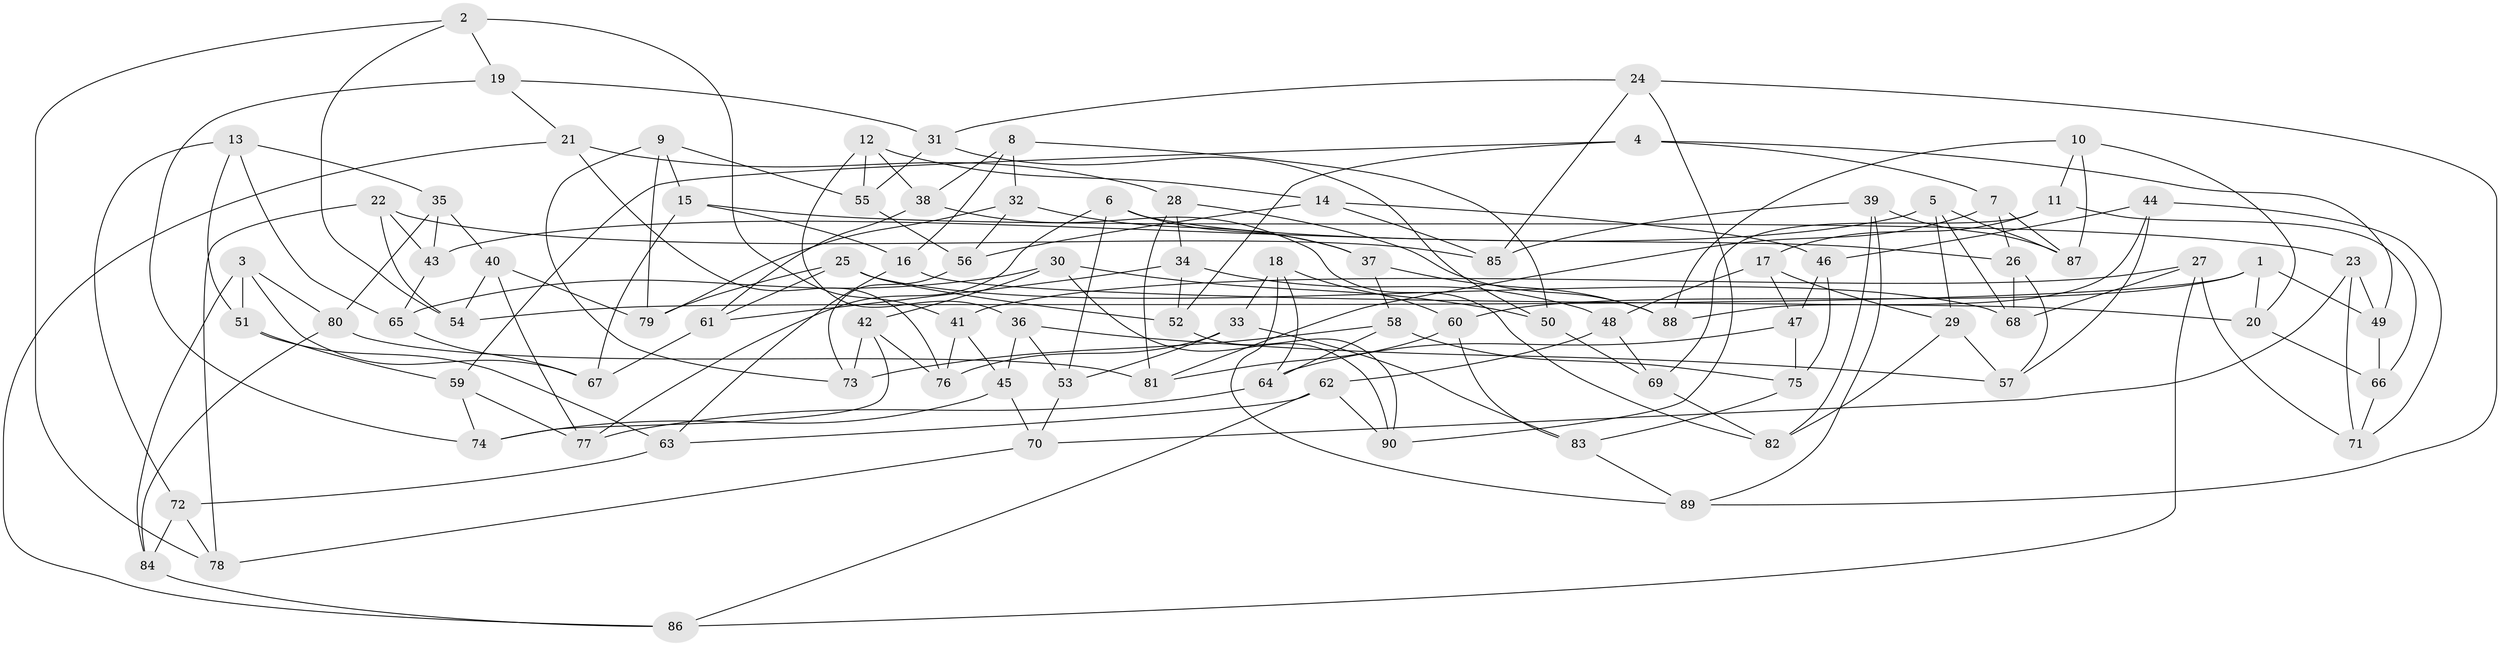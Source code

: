 // coarse degree distribution, {4: 0.5555555555555556, 6: 0.38095238095238093, 5: 0.047619047619047616, 3: 0.015873015873015872}
// Generated by graph-tools (version 1.1) at 2025/52/02/27/25 19:52:34]
// undirected, 90 vertices, 180 edges
graph export_dot {
graph [start="1"]
  node [color=gray90,style=filled];
  1;
  2;
  3;
  4;
  5;
  6;
  7;
  8;
  9;
  10;
  11;
  12;
  13;
  14;
  15;
  16;
  17;
  18;
  19;
  20;
  21;
  22;
  23;
  24;
  25;
  26;
  27;
  28;
  29;
  30;
  31;
  32;
  33;
  34;
  35;
  36;
  37;
  38;
  39;
  40;
  41;
  42;
  43;
  44;
  45;
  46;
  47;
  48;
  49;
  50;
  51;
  52;
  53;
  54;
  55;
  56;
  57;
  58;
  59;
  60;
  61;
  62;
  63;
  64;
  65;
  66;
  67;
  68;
  69;
  70;
  71;
  72;
  73;
  74;
  75;
  76;
  77;
  78;
  79;
  80;
  81;
  82;
  83;
  84;
  85;
  86;
  87;
  88;
  89;
  90;
  1 -- 60;
  1 -- 49;
  1 -- 54;
  1 -- 20;
  2 -- 19;
  2 -- 54;
  2 -- 41;
  2 -- 78;
  3 -- 67;
  3 -- 84;
  3 -- 80;
  3 -- 51;
  4 -- 49;
  4 -- 7;
  4 -- 52;
  4 -- 59;
  5 -- 87;
  5 -- 68;
  5 -- 43;
  5 -- 29;
  6 -- 37;
  6 -- 26;
  6 -- 53;
  6 -- 77;
  7 -- 26;
  7 -- 87;
  7 -- 81;
  8 -- 38;
  8 -- 16;
  8 -- 32;
  8 -- 50;
  9 -- 15;
  9 -- 73;
  9 -- 55;
  9 -- 79;
  10 -- 87;
  10 -- 20;
  10 -- 11;
  10 -- 88;
  11 -- 69;
  11 -- 66;
  11 -- 17;
  12 -- 36;
  12 -- 55;
  12 -- 14;
  12 -- 38;
  13 -- 72;
  13 -- 65;
  13 -- 35;
  13 -- 51;
  14 -- 56;
  14 -- 85;
  14 -- 46;
  15 -- 23;
  15 -- 67;
  15 -- 16;
  16 -- 63;
  16 -- 20;
  17 -- 29;
  17 -- 48;
  17 -- 47;
  18 -- 60;
  18 -- 33;
  18 -- 64;
  18 -- 89;
  19 -- 21;
  19 -- 31;
  19 -- 74;
  20 -- 66;
  21 -- 76;
  21 -- 86;
  21 -- 28;
  22 -- 54;
  22 -- 43;
  22 -- 85;
  22 -- 78;
  23 -- 71;
  23 -- 70;
  23 -- 49;
  24 -- 31;
  24 -- 85;
  24 -- 89;
  24 -- 90;
  25 -- 61;
  25 -- 52;
  25 -- 68;
  25 -- 79;
  26 -- 68;
  26 -- 57;
  27 -- 41;
  27 -- 71;
  27 -- 86;
  27 -- 68;
  28 -- 88;
  28 -- 81;
  28 -- 34;
  29 -- 82;
  29 -- 57;
  30 -- 50;
  30 -- 42;
  30 -- 90;
  30 -- 65;
  31 -- 55;
  31 -- 50;
  32 -- 56;
  32 -- 37;
  32 -- 79;
  33 -- 76;
  33 -- 53;
  33 -- 83;
  34 -- 52;
  34 -- 48;
  34 -- 61;
  35 -- 40;
  35 -- 80;
  35 -- 43;
  36 -- 57;
  36 -- 45;
  36 -- 53;
  37 -- 88;
  37 -- 58;
  38 -- 61;
  38 -- 82;
  39 -- 87;
  39 -- 82;
  39 -- 89;
  39 -- 85;
  40 -- 54;
  40 -- 77;
  40 -- 79;
  41 -- 45;
  41 -- 76;
  42 -- 73;
  42 -- 76;
  42 -- 74;
  43 -- 65;
  44 -- 46;
  44 -- 88;
  44 -- 71;
  44 -- 57;
  45 -- 74;
  45 -- 70;
  46 -- 47;
  46 -- 75;
  47 -- 64;
  47 -- 75;
  48 -- 69;
  48 -- 62;
  49 -- 66;
  50 -- 69;
  51 -- 59;
  51 -- 63;
  52 -- 90;
  53 -- 70;
  55 -- 56;
  56 -- 73;
  58 -- 73;
  58 -- 75;
  58 -- 64;
  59 -- 74;
  59 -- 77;
  60 -- 83;
  60 -- 81;
  61 -- 67;
  62 -- 63;
  62 -- 90;
  62 -- 86;
  63 -- 72;
  64 -- 77;
  65 -- 67;
  66 -- 71;
  69 -- 82;
  70 -- 78;
  72 -- 84;
  72 -- 78;
  75 -- 83;
  80 -- 84;
  80 -- 81;
  83 -- 89;
  84 -- 86;
}
